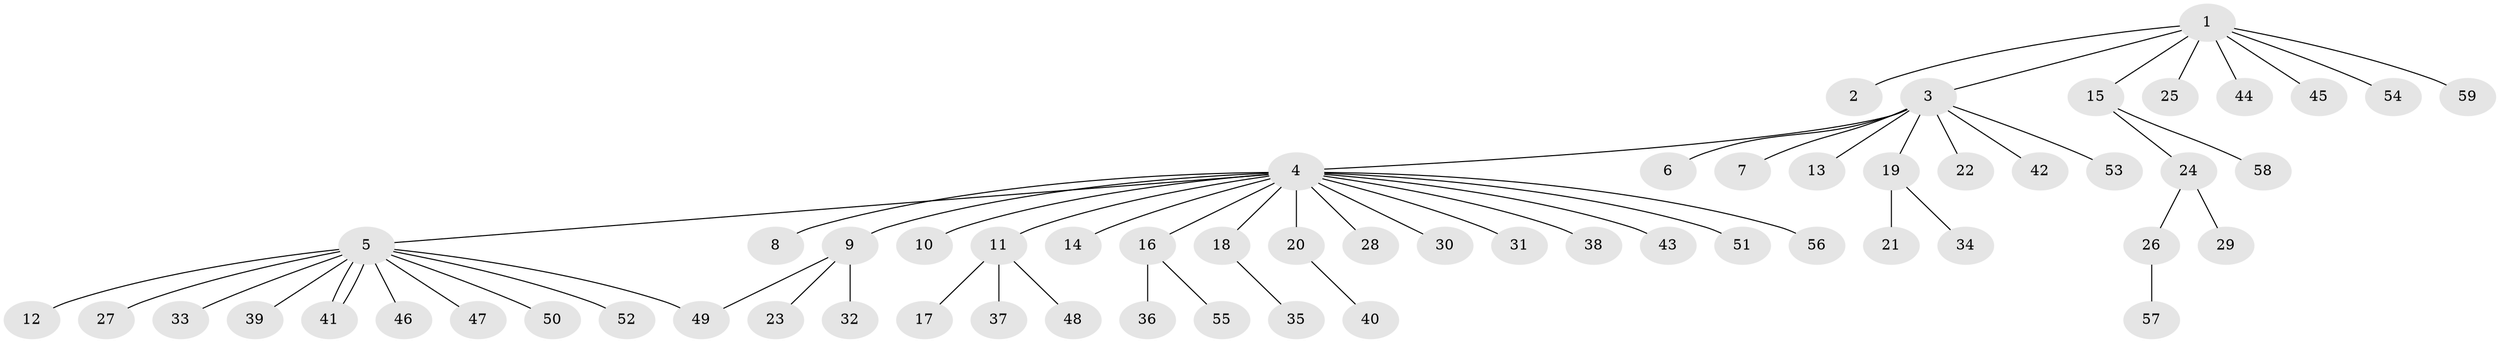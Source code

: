 // coarse degree distribution, {3: 0.05555555555555555, 1: 0.5, 4: 0.05555555555555555, 8: 0.05555555555555555, 2: 0.3333333333333333}
// Generated by graph-tools (version 1.1) at 2025/50/03/04/25 22:50:36]
// undirected, 59 vertices, 60 edges
graph export_dot {
  node [color=gray90,style=filled];
  1;
  2;
  3;
  4;
  5;
  6;
  7;
  8;
  9;
  10;
  11;
  12;
  13;
  14;
  15;
  16;
  17;
  18;
  19;
  20;
  21;
  22;
  23;
  24;
  25;
  26;
  27;
  28;
  29;
  30;
  31;
  32;
  33;
  34;
  35;
  36;
  37;
  38;
  39;
  40;
  41;
  42;
  43;
  44;
  45;
  46;
  47;
  48;
  49;
  50;
  51;
  52;
  53;
  54;
  55;
  56;
  57;
  58;
  59;
  1 -- 2;
  1 -- 3;
  1 -- 15;
  1 -- 25;
  1 -- 44;
  1 -- 45;
  1 -- 54;
  1 -- 59;
  3 -- 4;
  3 -- 6;
  3 -- 7;
  3 -- 13;
  3 -- 19;
  3 -- 22;
  3 -- 42;
  3 -- 53;
  4 -- 5;
  4 -- 8;
  4 -- 9;
  4 -- 10;
  4 -- 11;
  4 -- 14;
  4 -- 16;
  4 -- 18;
  4 -- 20;
  4 -- 28;
  4 -- 30;
  4 -- 31;
  4 -- 38;
  4 -- 43;
  4 -- 51;
  4 -- 56;
  5 -- 12;
  5 -- 27;
  5 -- 33;
  5 -- 39;
  5 -- 41;
  5 -- 41;
  5 -- 46;
  5 -- 47;
  5 -- 49;
  5 -- 50;
  5 -- 52;
  9 -- 23;
  9 -- 32;
  9 -- 49;
  11 -- 17;
  11 -- 37;
  11 -- 48;
  15 -- 24;
  15 -- 58;
  16 -- 36;
  16 -- 55;
  18 -- 35;
  19 -- 21;
  19 -- 34;
  20 -- 40;
  24 -- 26;
  24 -- 29;
  26 -- 57;
}
